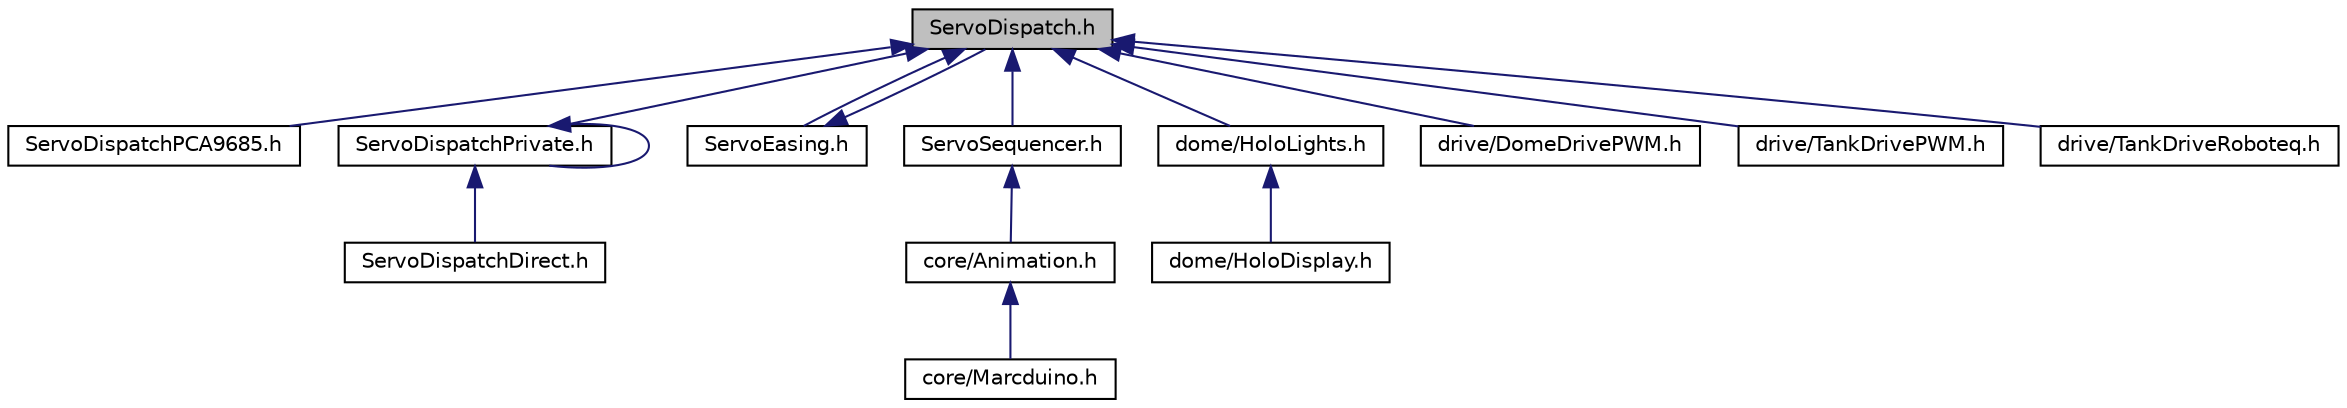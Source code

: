 digraph "ServoDispatch.h"
{
 // LATEX_PDF_SIZE
  edge [fontname="Helvetica",fontsize="10",labelfontname="Helvetica",labelfontsize="10"];
  node [fontname="Helvetica",fontsize="10",shape=record];
  Node1 [label="ServoDispatch.h",height=0.2,width=0.4,color="black", fillcolor="grey75", style="filled", fontcolor="black",tooltip=" "];
  Node1 -> Node2 [dir="back",color="midnightblue",fontsize="10",style="solid",fontname="Helvetica"];
  Node2 [label="ServoDispatchPCA9685.h",height=0.2,width=0.4,color="black", fillcolor="white", style="filled",URL="$ServoDispatchPCA9685_8h.html",tooltip=" "];
  Node1 -> Node3 [dir="back",color="midnightblue",fontsize="10",style="solid",fontname="Helvetica"];
  Node3 [label="ServoDispatchPrivate.h",height=0.2,width=0.4,color="black", fillcolor="white", style="filled",URL="$ServoDispatchPrivate_8h.html",tooltip=" "];
  Node3 -> Node4 [dir="back",color="midnightblue",fontsize="10",style="solid",fontname="Helvetica"];
  Node4 [label="ServoDispatchDirect.h",height=0.2,width=0.4,color="black", fillcolor="white", style="filled",URL="$ServoDispatchDirect_8h.html",tooltip=" "];
  Node3 -> Node3 [dir="back",color="midnightblue",fontsize="10",style="solid",fontname="Helvetica"];
  Node1 -> Node5 [dir="back",color="midnightblue",fontsize="10",style="solid",fontname="Helvetica"];
  Node5 [label="ServoEasing.h",height=0.2,width=0.4,color="black", fillcolor="white", style="filled",URL="$ServoEasing_8h.html",tooltip=" "];
  Node5 -> Node1 [dir="back",color="midnightblue",fontsize="10",style="solid",fontname="Helvetica"];
  Node1 -> Node6 [dir="back",color="midnightblue",fontsize="10",style="solid",fontname="Helvetica"];
  Node6 [label="ServoSequencer.h",height=0.2,width=0.4,color="black", fillcolor="white", style="filled",URL="$ServoSequencer_8h.html",tooltip=" "];
  Node6 -> Node7 [dir="back",color="midnightblue",fontsize="10",style="solid",fontname="Helvetica"];
  Node7 [label="core/Animation.h",height=0.2,width=0.4,color="black", fillcolor="white", style="filled",URL="$Animation_8h.html",tooltip=" "];
  Node7 -> Node8 [dir="back",color="midnightblue",fontsize="10",style="solid",fontname="Helvetica"];
  Node8 [label="core/Marcduino.h",height=0.2,width=0.4,color="black", fillcolor="white", style="filled",URL="$Marcduino_8h.html",tooltip=" "];
  Node1 -> Node9 [dir="back",color="midnightblue",fontsize="10",style="solid",fontname="Helvetica"];
  Node9 [label="dome/HoloLights.h",height=0.2,width=0.4,color="black", fillcolor="white", style="filled",URL="$HoloLights_8h.html",tooltip=" "];
  Node9 -> Node10 [dir="back",color="midnightblue",fontsize="10",style="solid",fontname="Helvetica"];
  Node10 [label="dome/HoloDisplay.h",height=0.2,width=0.4,color="black", fillcolor="white", style="filled",URL="$HoloDisplay_8h.html",tooltip=" "];
  Node1 -> Node11 [dir="back",color="midnightblue",fontsize="10",style="solid",fontname="Helvetica"];
  Node11 [label="drive/DomeDrivePWM.h",height=0.2,width=0.4,color="black", fillcolor="white", style="filled",URL="$DomeDrivePWM_8h.html",tooltip=" "];
  Node1 -> Node12 [dir="back",color="midnightblue",fontsize="10",style="solid",fontname="Helvetica"];
  Node12 [label="drive/TankDrivePWM.h",height=0.2,width=0.4,color="black", fillcolor="white", style="filled",URL="$TankDrivePWM_8h.html",tooltip=" "];
  Node1 -> Node13 [dir="back",color="midnightblue",fontsize="10",style="solid",fontname="Helvetica"];
  Node13 [label="drive/TankDriveRoboteq.h",height=0.2,width=0.4,color="black", fillcolor="white", style="filled",URL="$TankDriveRoboteq_8h.html",tooltip=" "];
}
